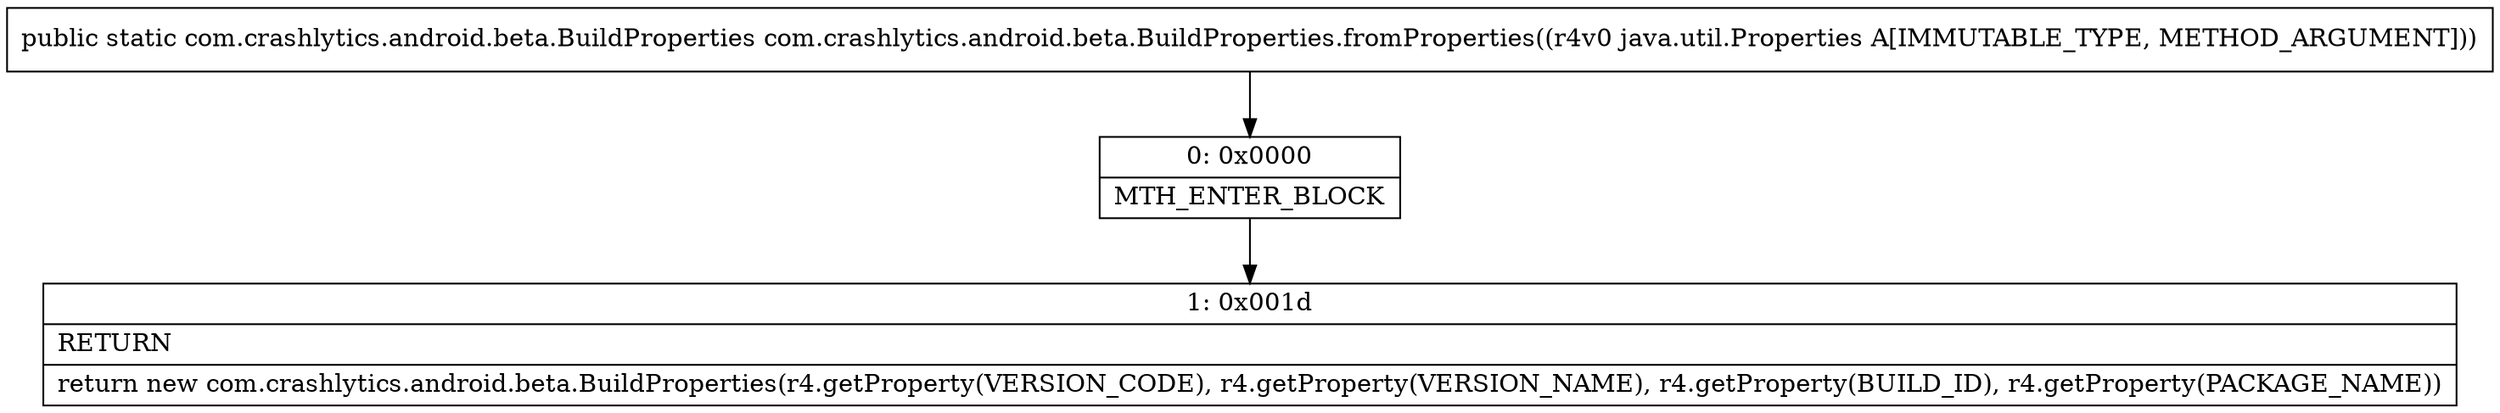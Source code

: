 digraph "CFG forcom.crashlytics.android.beta.BuildProperties.fromProperties(Ljava\/util\/Properties;)Lcom\/crashlytics\/android\/beta\/BuildProperties;" {
Node_0 [shape=record,label="{0\:\ 0x0000|MTH_ENTER_BLOCK\l}"];
Node_1 [shape=record,label="{1\:\ 0x001d|RETURN\l|return new com.crashlytics.android.beta.BuildProperties(r4.getProperty(VERSION_CODE), r4.getProperty(VERSION_NAME), r4.getProperty(BUILD_ID), r4.getProperty(PACKAGE_NAME))\l}"];
MethodNode[shape=record,label="{public static com.crashlytics.android.beta.BuildProperties com.crashlytics.android.beta.BuildProperties.fromProperties((r4v0 java.util.Properties A[IMMUTABLE_TYPE, METHOD_ARGUMENT])) }"];
MethodNode -> Node_0;
Node_0 -> Node_1;
}

